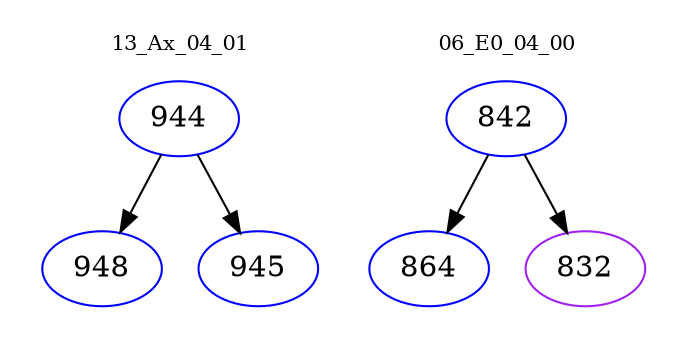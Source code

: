 digraph{
subgraph cluster_0 {
color = white
label = "13_Ax_04_01";
fontsize=10;
T0_944 [label="944", color="blue"]
T0_944 -> T0_948 [color="black"]
T0_948 [label="948", color="blue"]
T0_944 -> T0_945 [color="black"]
T0_945 [label="945", color="blue"]
}
subgraph cluster_1 {
color = white
label = "06_E0_04_00";
fontsize=10;
T1_842 [label="842", color="blue"]
T1_842 -> T1_864 [color="black"]
T1_864 [label="864", color="blue"]
T1_842 -> T1_832 [color="black"]
T1_832 [label="832", color="purple"]
}
}

